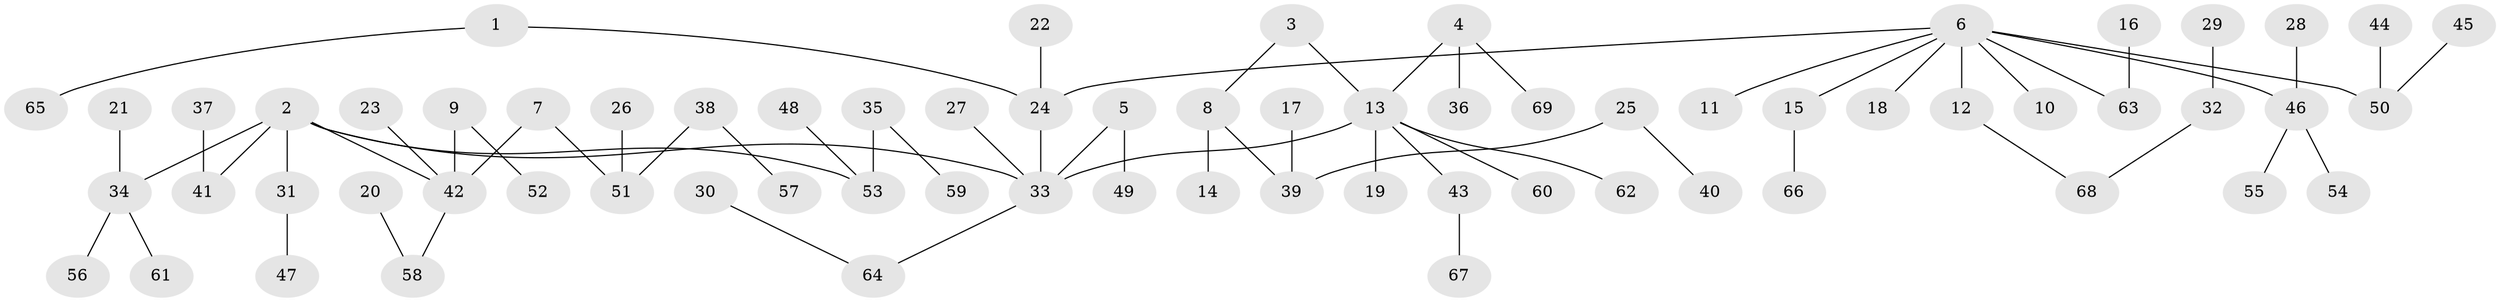 // original degree distribution, {9: 0.007246376811594203, 5: 0.043478260869565216, 2: 0.2463768115942029, 7: 0.007246376811594203, 6: 0.007246376811594203, 3: 0.13768115942028986, 4: 0.050724637681159424, 1: 0.5}
// Generated by graph-tools (version 1.1) at 2025/50/03/09/25 03:50:21]
// undirected, 69 vertices, 68 edges
graph export_dot {
graph [start="1"]
  node [color=gray90,style=filled];
  1;
  2;
  3;
  4;
  5;
  6;
  7;
  8;
  9;
  10;
  11;
  12;
  13;
  14;
  15;
  16;
  17;
  18;
  19;
  20;
  21;
  22;
  23;
  24;
  25;
  26;
  27;
  28;
  29;
  30;
  31;
  32;
  33;
  34;
  35;
  36;
  37;
  38;
  39;
  40;
  41;
  42;
  43;
  44;
  45;
  46;
  47;
  48;
  49;
  50;
  51;
  52;
  53;
  54;
  55;
  56;
  57;
  58;
  59;
  60;
  61;
  62;
  63;
  64;
  65;
  66;
  67;
  68;
  69;
  1 -- 24 [weight=1.0];
  1 -- 65 [weight=1.0];
  2 -- 31 [weight=1.0];
  2 -- 33 [weight=1.0];
  2 -- 34 [weight=1.0];
  2 -- 41 [weight=1.0];
  2 -- 42 [weight=1.0];
  2 -- 53 [weight=1.0];
  3 -- 8 [weight=1.0];
  3 -- 13 [weight=1.0];
  4 -- 13 [weight=1.0];
  4 -- 36 [weight=1.0];
  4 -- 69 [weight=1.0];
  5 -- 33 [weight=1.0];
  5 -- 49 [weight=1.0];
  6 -- 10 [weight=1.0];
  6 -- 11 [weight=1.0];
  6 -- 12 [weight=1.0];
  6 -- 15 [weight=1.0];
  6 -- 18 [weight=1.0];
  6 -- 24 [weight=1.0];
  6 -- 46 [weight=1.0];
  6 -- 50 [weight=1.0];
  6 -- 63 [weight=1.0];
  7 -- 42 [weight=1.0];
  7 -- 51 [weight=1.0];
  8 -- 14 [weight=1.0];
  8 -- 39 [weight=1.0];
  9 -- 42 [weight=1.0];
  9 -- 52 [weight=1.0];
  12 -- 68 [weight=1.0];
  13 -- 19 [weight=1.0];
  13 -- 33 [weight=1.0];
  13 -- 43 [weight=1.0];
  13 -- 60 [weight=1.0];
  13 -- 62 [weight=1.0];
  15 -- 66 [weight=1.0];
  16 -- 63 [weight=1.0];
  17 -- 39 [weight=1.0];
  20 -- 58 [weight=1.0];
  21 -- 34 [weight=1.0];
  22 -- 24 [weight=1.0];
  23 -- 42 [weight=1.0];
  24 -- 33 [weight=1.0];
  25 -- 39 [weight=1.0];
  25 -- 40 [weight=1.0];
  26 -- 51 [weight=1.0];
  27 -- 33 [weight=1.0];
  28 -- 46 [weight=1.0];
  29 -- 32 [weight=1.0];
  30 -- 64 [weight=1.0];
  31 -- 47 [weight=1.0];
  32 -- 68 [weight=1.0];
  33 -- 64 [weight=1.0];
  34 -- 56 [weight=1.0];
  34 -- 61 [weight=1.0];
  35 -- 53 [weight=1.0];
  35 -- 59 [weight=1.0];
  37 -- 41 [weight=1.0];
  38 -- 51 [weight=1.0];
  38 -- 57 [weight=1.0];
  42 -- 58 [weight=1.0];
  43 -- 67 [weight=1.0];
  44 -- 50 [weight=1.0];
  45 -- 50 [weight=1.0];
  46 -- 54 [weight=1.0];
  46 -- 55 [weight=1.0];
  48 -- 53 [weight=1.0];
}
